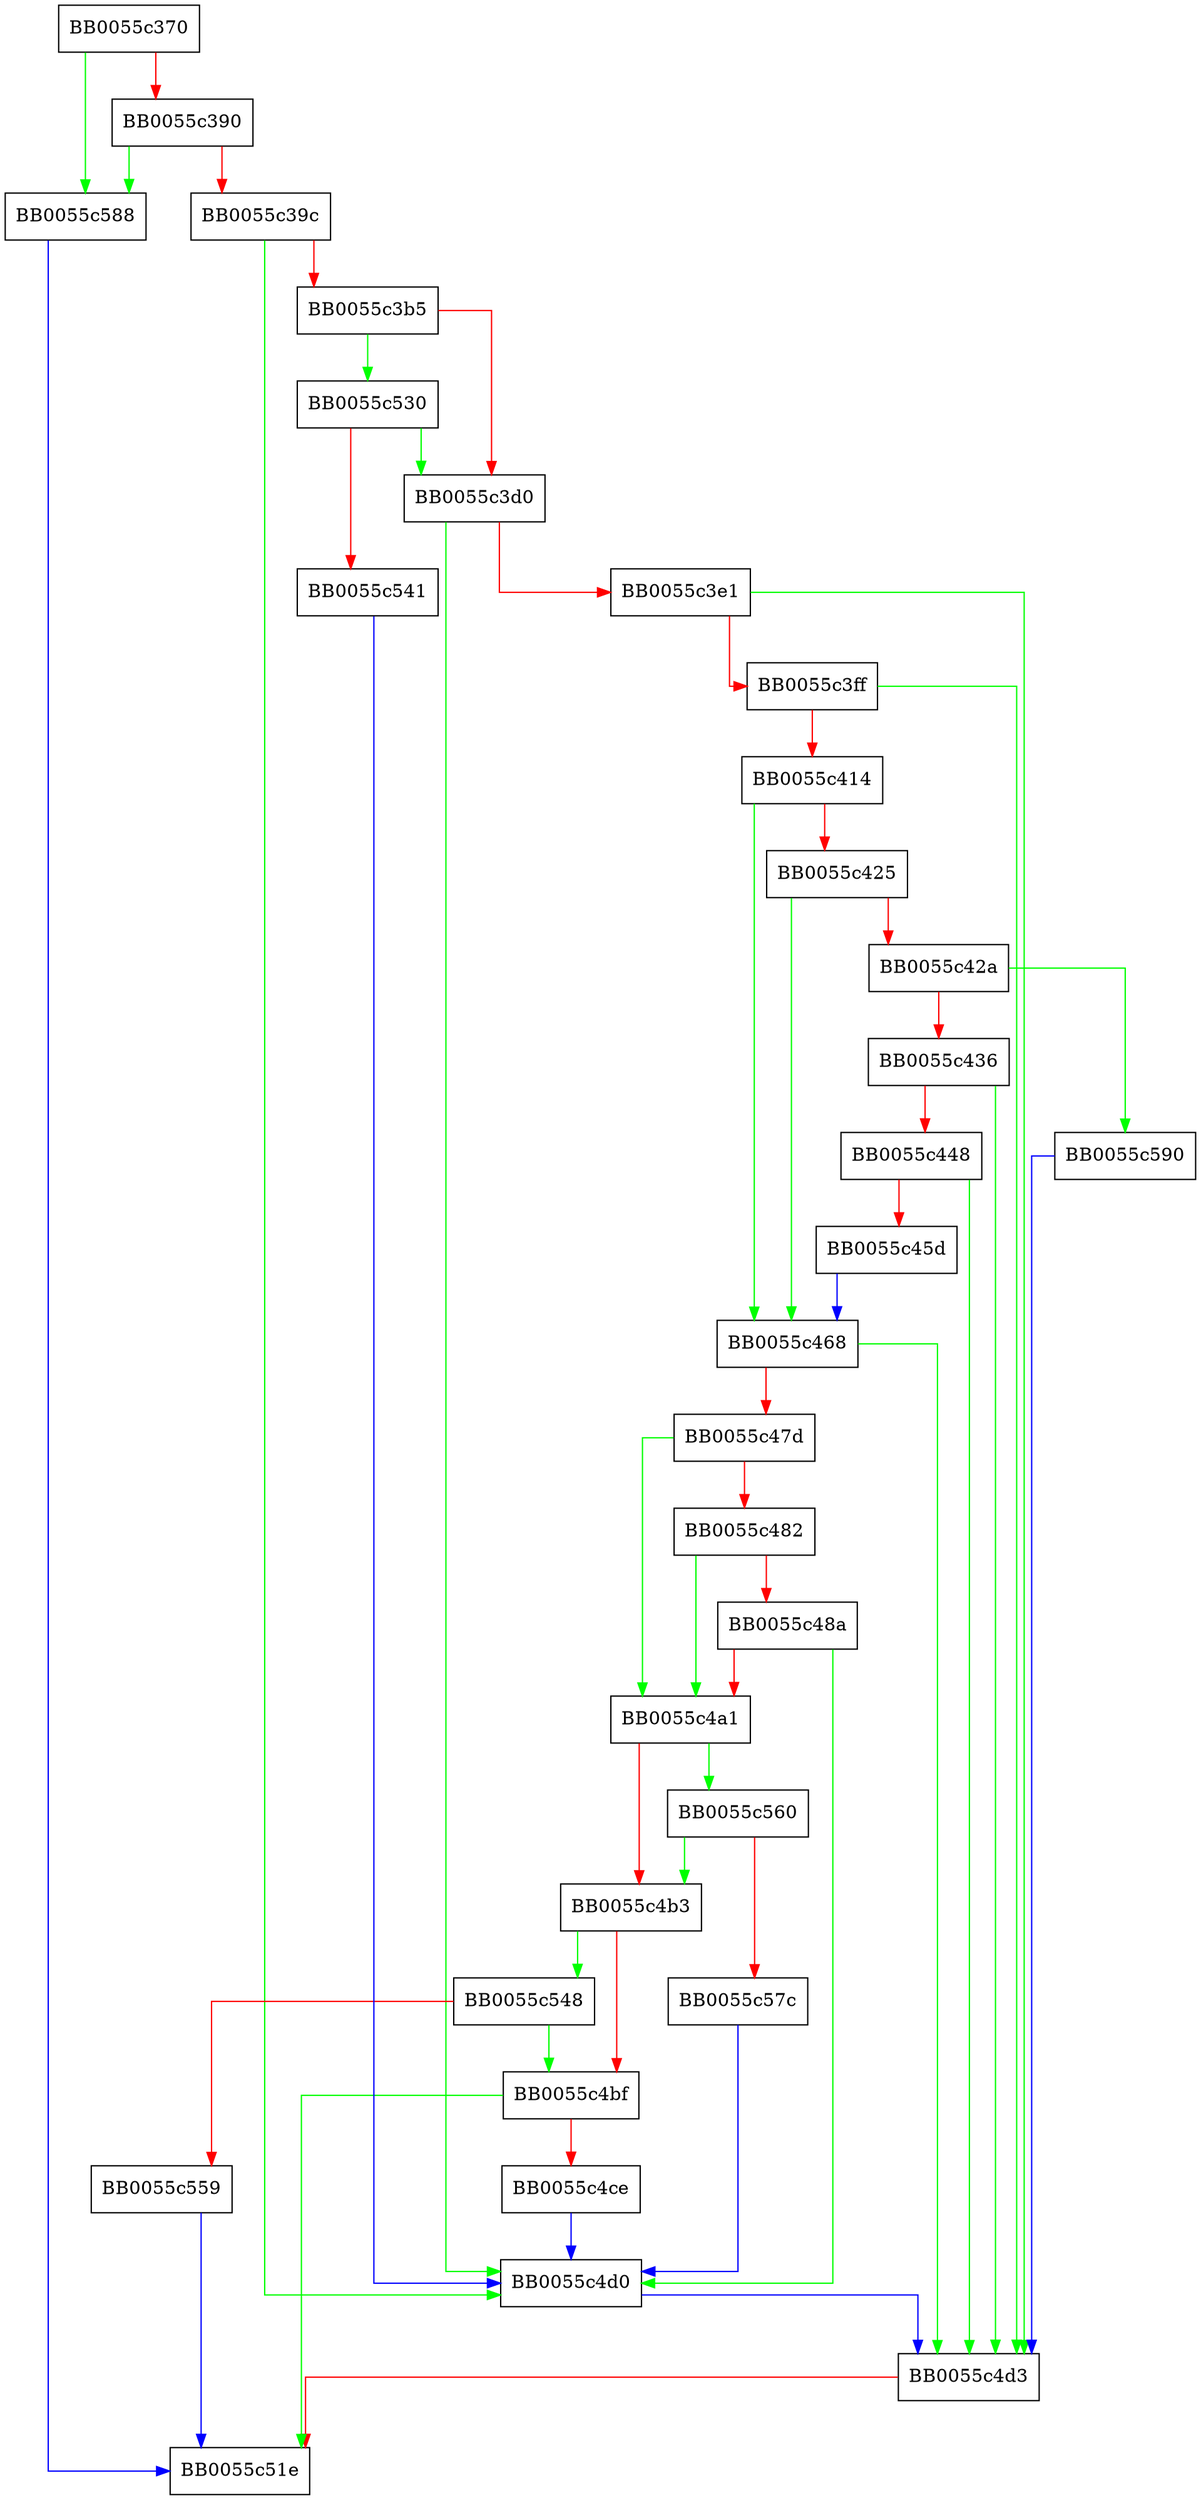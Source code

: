 digraph ossl_cmp_certrep_new {
  node [shape="box"];
  graph [splines=ortho];
  BB0055c370 -> BB0055c588 [color="green"];
  BB0055c370 -> BB0055c390 [color="red"];
  BB0055c390 -> BB0055c588 [color="green"];
  BB0055c390 -> BB0055c39c [color="red"];
  BB0055c39c -> BB0055c4d0 [color="green"];
  BB0055c39c -> BB0055c3b5 [color="red"];
  BB0055c3b5 -> BB0055c530 [color="green"];
  BB0055c3b5 -> BB0055c3d0 [color="red"];
  BB0055c3d0 -> BB0055c4d0 [color="green"];
  BB0055c3d0 -> BB0055c3e1 [color="red"];
  BB0055c3e1 -> BB0055c4d3 [color="green"];
  BB0055c3e1 -> BB0055c3ff [color="red"];
  BB0055c3ff -> BB0055c4d3 [color="green"];
  BB0055c3ff -> BB0055c414 [color="red"];
  BB0055c414 -> BB0055c468 [color="green"];
  BB0055c414 -> BB0055c425 [color="red"];
  BB0055c425 -> BB0055c468 [color="green"];
  BB0055c425 -> BB0055c42a [color="red"];
  BB0055c42a -> BB0055c590 [color="green"];
  BB0055c42a -> BB0055c436 [color="red"];
  BB0055c436 -> BB0055c4d3 [color="green"];
  BB0055c436 -> BB0055c448 [color="red"];
  BB0055c448 -> BB0055c4d3 [color="green"];
  BB0055c448 -> BB0055c45d [color="red"];
  BB0055c45d -> BB0055c468 [color="blue"];
  BB0055c468 -> BB0055c4d3 [color="green"];
  BB0055c468 -> BB0055c47d [color="red"];
  BB0055c47d -> BB0055c4a1 [color="green"];
  BB0055c47d -> BB0055c482 [color="red"];
  BB0055c482 -> BB0055c4a1 [color="green"];
  BB0055c482 -> BB0055c48a [color="red"];
  BB0055c48a -> BB0055c4d0 [color="green"];
  BB0055c48a -> BB0055c4a1 [color="red"];
  BB0055c4a1 -> BB0055c560 [color="green"];
  BB0055c4a1 -> BB0055c4b3 [color="red"];
  BB0055c4b3 -> BB0055c548 [color="green"];
  BB0055c4b3 -> BB0055c4bf [color="red"];
  BB0055c4bf -> BB0055c51e [color="green"];
  BB0055c4bf -> BB0055c4ce [color="red"];
  BB0055c4ce -> BB0055c4d0 [color="blue"];
  BB0055c4d0 -> BB0055c4d3 [color="blue"];
  BB0055c4d3 -> BB0055c51e [color="red"];
  BB0055c530 -> BB0055c3d0 [color="green"];
  BB0055c530 -> BB0055c541 [color="red"];
  BB0055c541 -> BB0055c4d0 [color="blue"];
  BB0055c548 -> BB0055c4bf [color="green"];
  BB0055c548 -> BB0055c559 [color="red"];
  BB0055c559 -> BB0055c51e [color="blue"];
  BB0055c560 -> BB0055c4b3 [color="green"];
  BB0055c560 -> BB0055c57c [color="red"];
  BB0055c57c -> BB0055c4d0 [color="blue"];
  BB0055c588 -> BB0055c51e [color="blue"];
  BB0055c590 -> BB0055c4d3 [color="blue"];
}